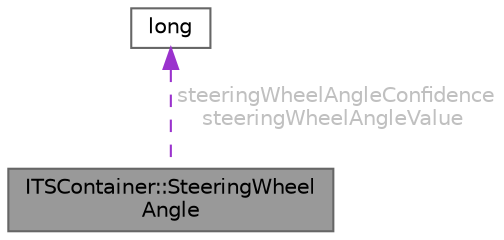 digraph "ITSContainer::SteeringWheelAngle"
{
 // INTERACTIVE_SVG=YES
 // LATEX_PDF_SIZE
  bgcolor="transparent";
  edge [fontname=Helvetica,fontsize=10,labelfontname=Helvetica,labelfontsize=10];
  node [fontname=Helvetica,fontsize=10,shape=box,height=0.2,width=0.4];
  Node1 [id="Node000001",label="ITSContainer::SteeringWheel\lAngle",height=0.2,width=0.4,color="gray40", fillcolor="grey60", style="filled", fontcolor="black",tooltip=" "];
  Node2 -> Node1 [id="edge1_Node000001_Node000002",dir="back",color="darkorchid3",style="dashed",tooltip=" ",label=" steeringWheelAngleConfidence\nsteeringWheelAngleValue",fontcolor="grey" ];
  Node2 [id="Node000002",label="long",height=0.2,width=0.4,color="gray40", fillcolor="white", style="filled",tooltip=" "];
}
